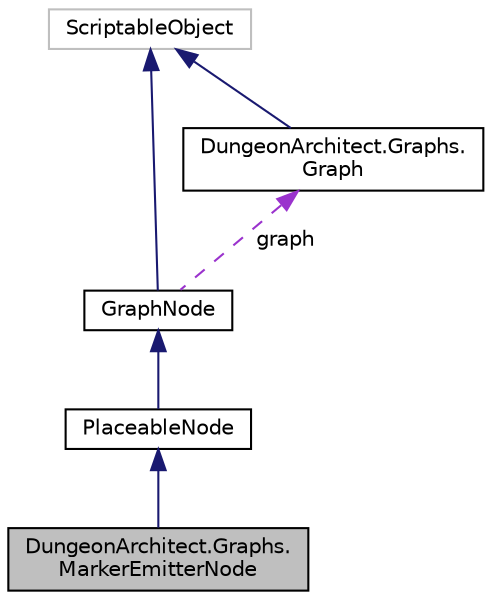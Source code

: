 digraph "DungeonArchitect.Graphs.MarkerEmitterNode"
{
  edge [fontname="Helvetica",fontsize="10",labelfontname="Helvetica",labelfontsize="10"];
  node [fontname="Helvetica",fontsize="10",shape=record];
  Node1 [label="DungeonArchitect.Graphs.\lMarkerEmitterNode",height=0.2,width=0.4,color="black", fillcolor="grey75", style="filled", fontcolor="black"];
  Node2 -> Node1 [dir="back",color="midnightblue",fontsize="10",style="solid",fontname="Helvetica"];
  Node2 [label="PlaceableNode",height=0.2,width=0.4,color="black", fillcolor="white", style="filled",URL="$class_dungeon_architect_1_1_graphs_1_1_placeable_node.html"];
  Node3 -> Node2 [dir="back",color="midnightblue",fontsize="10",style="solid",fontname="Helvetica"];
  Node3 [label="GraphNode",height=0.2,width=0.4,color="black", fillcolor="white", style="filled",URL="$class_dungeon_architect_1_1_graphs_1_1_graph_node.html",tooltip="Represents a graph node in the theme graph. This is the base class for all graph nodes ..."];
  Node4 -> Node3 [dir="back",color="midnightblue",fontsize="10",style="solid",fontname="Helvetica"];
  Node4 [label="ScriptableObject",height=0.2,width=0.4,color="grey75", fillcolor="white", style="filled"];
  Node5 -> Node3 [dir="back",color="darkorchid3",fontsize="10",style="dashed",label=" graph" ,fontname="Helvetica"];
  Node5 [label="DungeonArchitect.Graphs.\lGraph",height=0.2,width=0.4,color="black", fillcolor="white", style="filled",URL="$class_dungeon_architect_1_1_graphs_1_1_graph.html",tooltip="Theme Graph data structure holds all the theme nodes and their connections "];
  Node4 -> Node5 [dir="back",color="midnightblue",fontsize="10",style="solid",fontname="Helvetica"];
}
